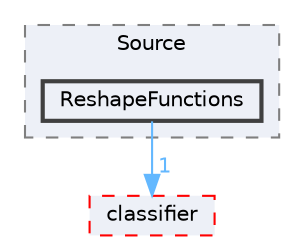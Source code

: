 digraph "Face_Access_inferencing/src/edge-impulse-sdk/CMSIS/NN/Source/ReshapeFunctions"
{
 // LATEX_PDF_SIZE
  bgcolor="transparent";
  edge [fontname=Helvetica,fontsize=10,labelfontname=Helvetica,labelfontsize=10];
  node [fontname=Helvetica,fontsize=10,shape=box,height=0.2,width=0.4];
  compound=true
  subgraph clusterdir_9eb74fd60140a783a426b4fdae9534ae {
    graph [ bgcolor="#edf0f7", pencolor="grey50", label="Source", fontname=Helvetica,fontsize=10 style="filled,dashed", URL="dir_9eb74fd60140a783a426b4fdae9534ae.html",tooltip=""]
  dir_6bb2b4bfc077335e2118c2b81f068f4a [label="ReshapeFunctions", fillcolor="#edf0f7", color="grey25", style="filled,bold", URL="dir_6bb2b4bfc077335e2118c2b81f068f4a.html",tooltip=""];
  }
  dir_23fbe5a3fb0933f31748c7066d658296 [label="classifier", fillcolor="#edf0f7", color="red", style="filled,dashed", URL="dir_23fbe5a3fb0933f31748c7066d658296.html",tooltip=""];
  dir_6bb2b4bfc077335e2118c2b81f068f4a->dir_23fbe5a3fb0933f31748c7066d658296 [headlabel="1", labeldistance=1.5 headhref="dir_000264_000048.html" href="dir_000264_000048.html" color="steelblue1" fontcolor="steelblue1"];
}
